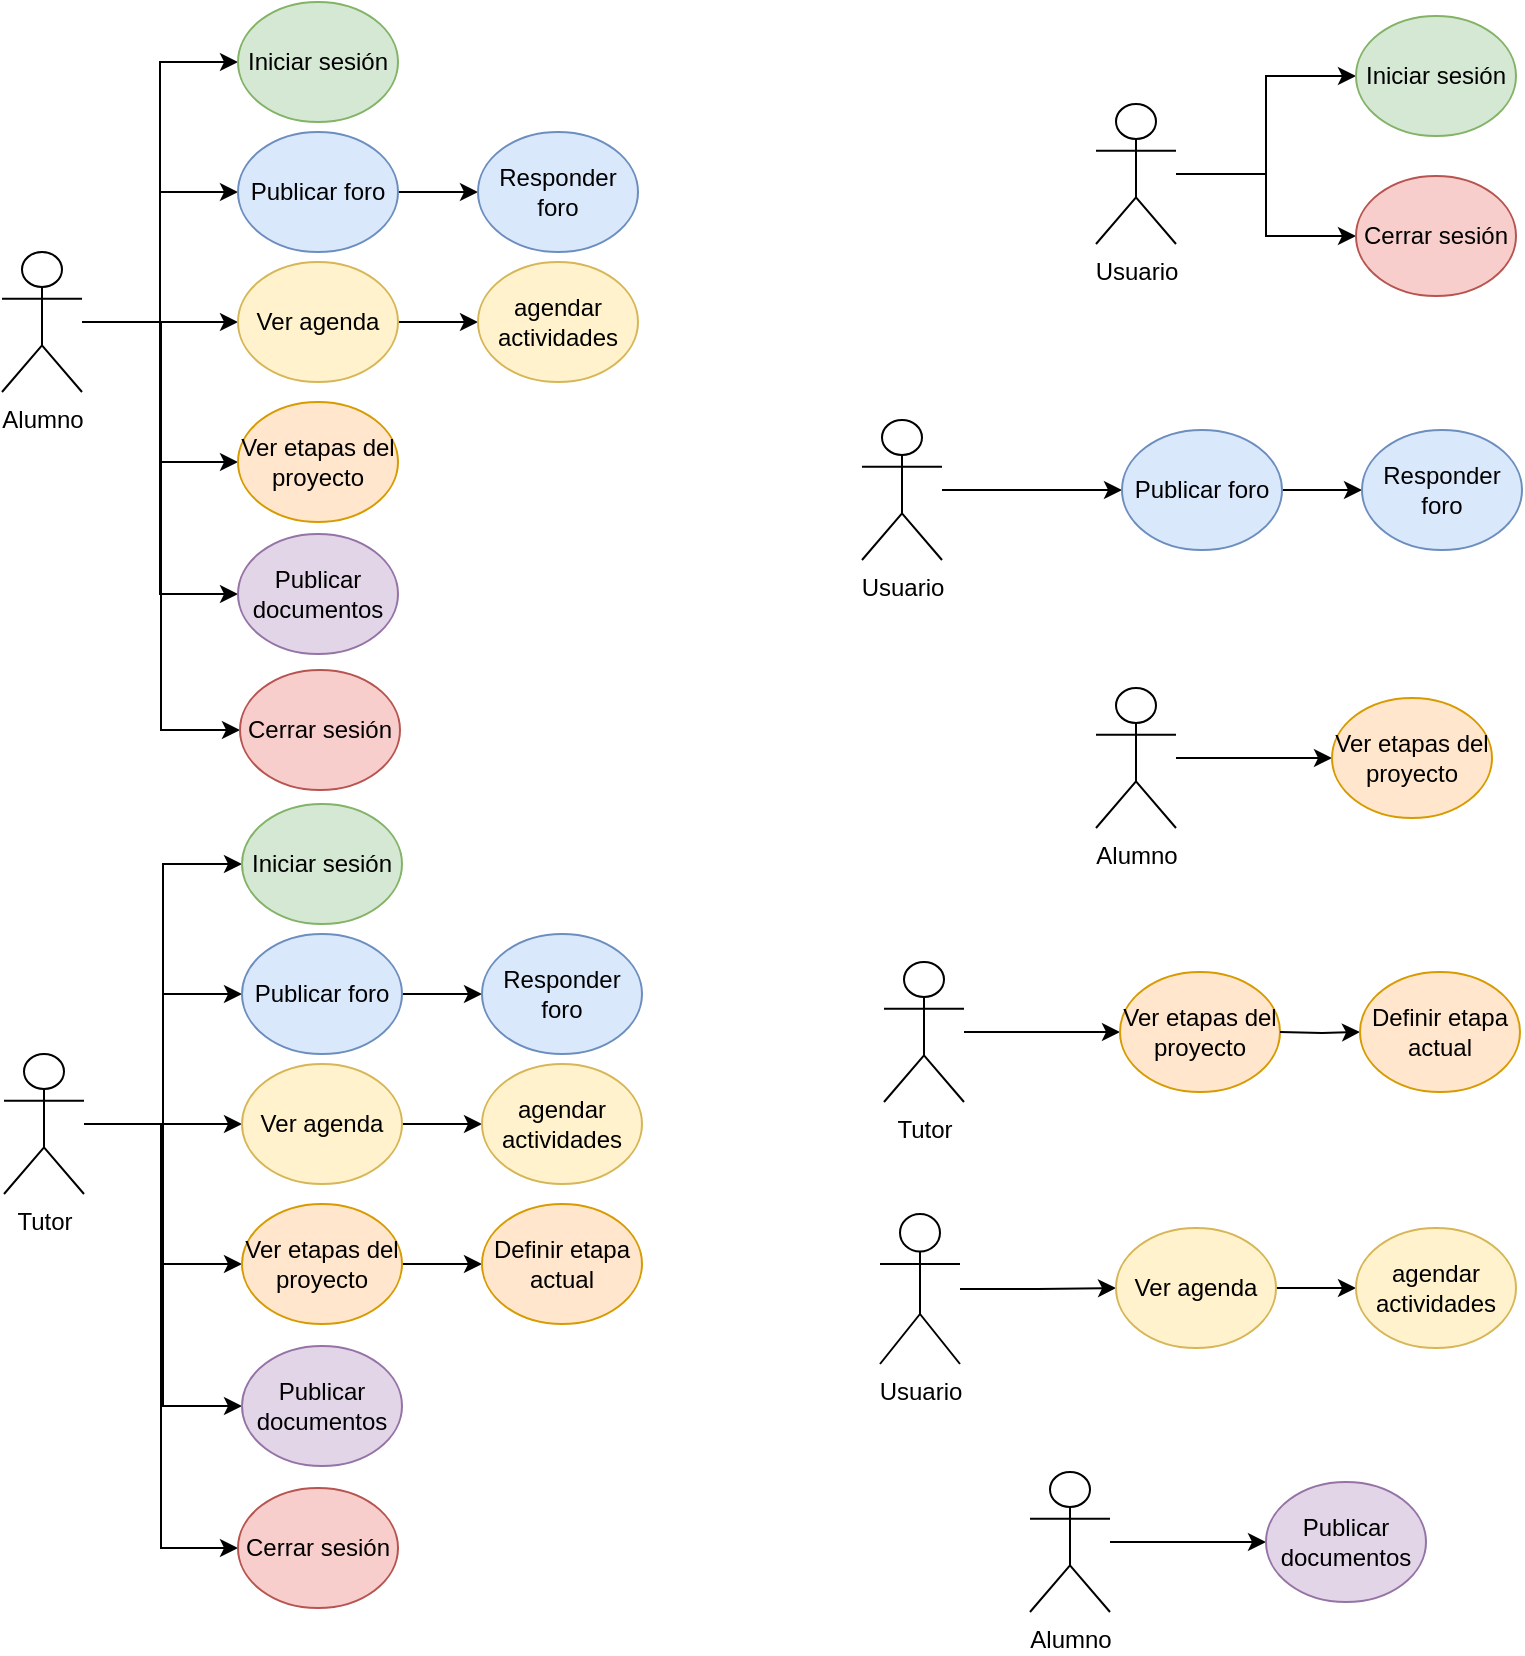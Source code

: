 <mxfile version="14.4.8" type="device"><diagram id="B-_sROIMYnT0Ooc_D8co" name="Page-1"><mxGraphModel dx="1043" dy="625" grid="0" gridSize="10" guides="1" tooltips="1" connect="1" arrows="1" fold="1" page="1" pageScale="1" pageWidth="827" pageHeight="1169" math="0" shadow="0"><root><mxCell id="0"/><mxCell id="1" parent="0"/><mxCell id="dQz4C1deJcLCULI4Vt3H-5" style="edgeStyle=orthogonalEdgeStyle;rounded=0;orthogonalLoop=1;jettySize=auto;html=1;entryX=0;entryY=0.5;entryDx=0;entryDy=0;" edge="1" parent="1" source="dQz4C1deJcLCULI4Vt3H-1" target="dQz4C1deJcLCULI4Vt3H-4"><mxGeometry relative="1" as="geometry"/></mxCell><mxCell id="dQz4C1deJcLCULI4Vt3H-14" style="edgeStyle=orthogonalEdgeStyle;rounded=0;orthogonalLoop=1;jettySize=auto;html=1;entryX=0;entryY=0.5;entryDx=0;entryDy=0;" edge="1" parent="1" source="dQz4C1deJcLCULI4Vt3H-1" target="dQz4C1deJcLCULI4Vt3H-12"><mxGeometry relative="1" as="geometry"/></mxCell><mxCell id="dQz4C1deJcLCULI4Vt3H-27" style="edgeStyle=orthogonalEdgeStyle;rounded=0;orthogonalLoop=1;jettySize=auto;html=1;entryX=0;entryY=0.5;entryDx=0;entryDy=0;" edge="1" parent="1" source="dQz4C1deJcLCULI4Vt3H-1" target="dQz4C1deJcLCULI4Vt3H-15"><mxGeometry relative="1" as="geometry"/></mxCell><mxCell id="dQz4C1deJcLCULI4Vt3H-28" style="edgeStyle=orthogonalEdgeStyle;rounded=0;orthogonalLoop=1;jettySize=auto;html=1;entryX=0;entryY=0.5;entryDx=0;entryDy=0;" edge="1" parent="1" source="dQz4C1deJcLCULI4Vt3H-1" target="dQz4C1deJcLCULI4Vt3H-22"><mxGeometry relative="1" as="geometry"/></mxCell><mxCell id="dQz4C1deJcLCULI4Vt3H-34" style="edgeStyle=orthogonalEdgeStyle;rounded=0;orthogonalLoop=1;jettySize=auto;html=1;entryX=0;entryY=0.5;entryDx=0;entryDy=0;" edge="1" parent="1" source="dQz4C1deJcLCULI4Vt3H-1" target="dQz4C1deJcLCULI4Vt3H-33"><mxGeometry relative="1" as="geometry"/></mxCell><mxCell id="dQz4C1deJcLCULI4Vt3H-116" style="edgeStyle=orthogonalEdgeStyle;rounded=0;orthogonalLoop=1;jettySize=auto;html=1;entryX=0;entryY=0.5;entryDx=0;entryDy=0;" edge="1" parent="1" source="dQz4C1deJcLCULI4Vt3H-1" target="dQz4C1deJcLCULI4Vt3H-115"><mxGeometry relative="1" as="geometry"/></mxCell><mxCell id="dQz4C1deJcLCULI4Vt3H-1" value="Alumno" style="shape=umlActor;verticalLabelPosition=bottom;verticalAlign=top;html=1;outlineConnect=0;" vertex="1" parent="1"><mxGeometry x="39" y="159" width="40" height="70" as="geometry"/></mxCell><mxCell id="dQz4C1deJcLCULI4Vt3H-6" style="edgeStyle=orthogonalEdgeStyle;rounded=0;orthogonalLoop=1;jettySize=auto;html=1;entryX=0;entryY=0.5;entryDx=0;entryDy=0;" edge="1" parent="1" source="dQz4C1deJcLCULI4Vt3H-2" target="dQz4C1deJcLCULI4Vt3H-3"><mxGeometry relative="1" as="geometry"/></mxCell><mxCell id="dQz4C1deJcLCULI4Vt3H-10" style="edgeStyle=orthogonalEdgeStyle;rounded=0;orthogonalLoop=1;jettySize=auto;html=1;entryX=0;entryY=0.5;entryDx=0;entryDy=0;" edge="1" parent="1" source="dQz4C1deJcLCULI4Vt3H-2" target="dQz4C1deJcLCULI4Vt3H-7"><mxGeometry relative="1" as="geometry"/></mxCell><mxCell id="dQz4C1deJcLCULI4Vt3H-29" style="edgeStyle=orthogonalEdgeStyle;rounded=0;orthogonalLoop=1;jettySize=auto;html=1;entryX=0;entryY=0.5;entryDx=0;entryDy=0;" edge="1" parent="1" source="dQz4C1deJcLCULI4Vt3H-2" target="dQz4C1deJcLCULI4Vt3H-19"><mxGeometry relative="1" as="geometry"/></mxCell><mxCell id="dQz4C1deJcLCULI4Vt3H-30" style="edgeStyle=orthogonalEdgeStyle;rounded=0;orthogonalLoop=1;jettySize=auto;html=1;entryX=0;entryY=0.5;entryDx=0;entryDy=0;" edge="1" parent="1" source="dQz4C1deJcLCULI4Vt3H-2" target="dQz4C1deJcLCULI4Vt3H-25"><mxGeometry relative="1" as="geometry"/></mxCell><mxCell id="dQz4C1deJcLCULI4Vt3H-32" style="edgeStyle=orthogonalEdgeStyle;rounded=0;orthogonalLoop=1;jettySize=auto;html=1;entryX=0;entryY=0.5;entryDx=0;entryDy=0;" edge="1" parent="1" source="dQz4C1deJcLCULI4Vt3H-2" target="dQz4C1deJcLCULI4Vt3H-31"><mxGeometry relative="1" as="geometry"/></mxCell><mxCell id="dQz4C1deJcLCULI4Vt3H-121" style="edgeStyle=orthogonalEdgeStyle;rounded=0;orthogonalLoop=1;jettySize=auto;html=1;entryX=0;entryY=0.5;entryDx=0;entryDy=0;" edge="1" parent="1" source="dQz4C1deJcLCULI4Vt3H-2" target="dQz4C1deJcLCULI4Vt3H-120"><mxGeometry relative="1" as="geometry"/></mxCell><mxCell id="dQz4C1deJcLCULI4Vt3H-2" value="Tutor" style="shape=umlActor;verticalLabelPosition=bottom;verticalAlign=top;html=1;outlineConnect=0;" vertex="1" parent="1"><mxGeometry x="40" y="560" width="40" height="70" as="geometry"/></mxCell><mxCell id="dQz4C1deJcLCULI4Vt3H-3" value="Iniciar sesión" style="ellipse;whiteSpace=wrap;html=1;fillColor=#d5e8d4;strokeColor=#82b366;" vertex="1" parent="1"><mxGeometry x="159" y="435" width="80" height="60" as="geometry"/></mxCell><mxCell id="dQz4C1deJcLCULI4Vt3H-4" value="Iniciar sesión" style="ellipse;whiteSpace=wrap;html=1;fillColor=#d5e8d4;strokeColor=#82b366;" vertex="1" parent="1"><mxGeometry x="157" y="34" width="80" height="60" as="geometry"/></mxCell><mxCell id="dQz4C1deJcLCULI4Vt3H-9" style="edgeStyle=orthogonalEdgeStyle;rounded=0;orthogonalLoop=1;jettySize=auto;html=1;exitX=1;exitY=0.5;exitDx=0;exitDy=0;entryX=0;entryY=0.5;entryDx=0;entryDy=0;" edge="1" parent="1" source="dQz4C1deJcLCULI4Vt3H-7" target="dQz4C1deJcLCULI4Vt3H-8"><mxGeometry relative="1" as="geometry"/></mxCell><mxCell id="dQz4C1deJcLCULI4Vt3H-7" value="Publicar foro" style="ellipse;whiteSpace=wrap;html=1;fillColor=#dae8fc;strokeColor=#6c8ebf;" vertex="1" parent="1"><mxGeometry x="159" y="500" width="80" height="60" as="geometry"/></mxCell><mxCell id="dQz4C1deJcLCULI4Vt3H-8" value="Responder foro" style="ellipse;whiteSpace=wrap;html=1;fillColor=#dae8fc;strokeColor=#6c8ebf;" vertex="1" parent="1"><mxGeometry x="279" y="500" width="80" height="60" as="geometry"/></mxCell><mxCell id="dQz4C1deJcLCULI4Vt3H-11" style="edgeStyle=orthogonalEdgeStyle;rounded=0;orthogonalLoop=1;jettySize=auto;html=1;exitX=1;exitY=0.5;exitDx=0;exitDy=0;entryX=0;entryY=0.5;entryDx=0;entryDy=0;" edge="1" parent="1" source="dQz4C1deJcLCULI4Vt3H-12" target="dQz4C1deJcLCULI4Vt3H-13"><mxGeometry relative="1" as="geometry"/></mxCell><mxCell id="dQz4C1deJcLCULI4Vt3H-12" value="Publicar foro" style="ellipse;whiteSpace=wrap;html=1;fillColor=#dae8fc;strokeColor=#6c8ebf;" vertex="1" parent="1"><mxGeometry x="157" y="99" width="80" height="60" as="geometry"/></mxCell><mxCell id="dQz4C1deJcLCULI4Vt3H-13" value="Responder foro" style="ellipse;whiteSpace=wrap;html=1;fillColor=#dae8fc;strokeColor=#6c8ebf;" vertex="1" parent="1"><mxGeometry x="277" y="99" width="80" height="60" as="geometry"/></mxCell><mxCell id="dQz4C1deJcLCULI4Vt3H-17" style="edgeStyle=orthogonalEdgeStyle;rounded=0;orthogonalLoop=1;jettySize=auto;html=1;exitX=1;exitY=0.5;exitDx=0;exitDy=0;entryX=0;entryY=0.5;entryDx=0;entryDy=0;" edge="1" parent="1" source="dQz4C1deJcLCULI4Vt3H-15" target="dQz4C1deJcLCULI4Vt3H-16"><mxGeometry relative="1" as="geometry"/></mxCell><mxCell id="dQz4C1deJcLCULI4Vt3H-15" value="Ver agenda" style="ellipse;whiteSpace=wrap;html=1;fillColor=#fff2cc;strokeColor=#d6b656;" vertex="1" parent="1"><mxGeometry x="157" y="164" width="80" height="60" as="geometry"/></mxCell><mxCell id="dQz4C1deJcLCULI4Vt3H-16" value="agendar actividades" style="ellipse;whiteSpace=wrap;html=1;fillColor=#fff2cc;strokeColor=#d6b656;" vertex="1" parent="1"><mxGeometry x="277" y="164" width="80" height="60" as="geometry"/></mxCell><mxCell id="dQz4C1deJcLCULI4Vt3H-18" style="edgeStyle=orthogonalEdgeStyle;rounded=0;orthogonalLoop=1;jettySize=auto;html=1;exitX=1;exitY=0.5;exitDx=0;exitDy=0;entryX=0;entryY=0.5;entryDx=0;entryDy=0;" edge="1" parent="1" source="dQz4C1deJcLCULI4Vt3H-19" target="dQz4C1deJcLCULI4Vt3H-20"><mxGeometry relative="1" as="geometry"/></mxCell><mxCell id="dQz4C1deJcLCULI4Vt3H-19" value="Ver agenda" style="ellipse;whiteSpace=wrap;html=1;fillColor=#fff2cc;strokeColor=#d6b656;" vertex="1" parent="1"><mxGeometry x="159" y="565" width="80" height="60" as="geometry"/></mxCell><mxCell id="dQz4C1deJcLCULI4Vt3H-20" value="agendar actividades" style="ellipse;whiteSpace=wrap;html=1;fillColor=#fff2cc;strokeColor=#d6b656;" vertex="1" parent="1"><mxGeometry x="279" y="565" width="80" height="60" as="geometry"/></mxCell><mxCell id="dQz4C1deJcLCULI4Vt3H-22" value="Ver etapas del proyecto" style="ellipse;whiteSpace=wrap;html=1;fillColor=#ffe6cc;strokeColor=#d79b00;" vertex="1" parent="1"><mxGeometry x="157" y="234" width="80" height="60" as="geometry"/></mxCell><mxCell id="dQz4C1deJcLCULI4Vt3H-24" style="edgeStyle=orthogonalEdgeStyle;rounded=0;orthogonalLoop=1;jettySize=auto;html=1;exitX=1;exitY=0.5;exitDx=0;exitDy=0;entryX=0;entryY=0.5;entryDx=0;entryDy=0;" edge="1" parent="1" source="dQz4C1deJcLCULI4Vt3H-25" target="dQz4C1deJcLCULI4Vt3H-26"><mxGeometry relative="1" as="geometry"/></mxCell><mxCell id="dQz4C1deJcLCULI4Vt3H-25" value="Ver etapas del proyecto" style="ellipse;whiteSpace=wrap;html=1;fillColor=#ffe6cc;strokeColor=#d79b00;" vertex="1" parent="1"><mxGeometry x="159" y="635" width="80" height="60" as="geometry"/></mxCell><mxCell id="dQz4C1deJcLCULI4Vt3H-26" value="Definir etapa actual" style="ellipse;whiteSpace=wrap;html=1;fillColor=#ffe6cc;strokeColor=#d79b00;" vertex="1" parent="1"><mxGeometry x="279" y="635" width="80" height="60" as="geometry"/></mxCell><mxCell id="dQz4C1deJcLCULI4Vt3H-31" value="Cerrar sesión" style="ellipse;whiteSpace=wrap;html=1;fillColor=#f8cecc;strokeColor=#b85450;" vertex="1" parent="1"><mxGeometry x="157" y="777" width="80" height="60" as="geometry"/></mxCell><mxCell id="dQz4C1deJcLCULI4Vt3H-33" value="Cerrar sesión" style="ellipse;whiteSpace=wrap;html=1;fillColor=#f8cecc;strokeColor=#b85450;" vertex="1" parent="1"><mxGeometry x="158" y="368" width="80" height="60" as="geometry"/></mxCell><mxCell id="dQz4C1deJcLCULI4Vt3H-35" style="edgeStyle=orthogonalEdgeStyle;rounded=0;orthogonalLoop=1;jettySize=auto;html=1;entryX=0;entryY=0.5;entryDx=0;entryDy=0;" edge="1" parent="1" source="dQz4C1deJcLCULI4Vt3H-40" target="dQz4C1deJcLCULI4Vt3H-41"><mxGeometry relative="1" as="geometry"/></mxCell><mxCell id="dQz4C1deJcLCULI4Vt3H-39" style="edgeStyle=orthogonalEdgeStyle;rounded=0;orthogonalLoop=1;jettySize=auto;html=1;entryX=0;entryY=0.5;entryDx=0;entryDy=0;" edge="1" parent="1" source="dQz4C1deJcLCULI4Vt3H-40" target="dQz4C1deJcLCULI4Vt3H-49"><mxGeometry relative="1" as="geometry"/></mxCell><mxCell id="dQz4C1deJcLCULI4Vt3H-40" value="Usuario" style="shape=umlActor;verticalLabelPosition=bottom;verticalAlign=top;html=1;outlineConnect=0;" vertex="1" parent="1"><mxGeometry x="586" y="85" width="40" height="70" as="geometry"/></mxCell><mxCell id="dQz4C1deJcLCULI4Vt3H-41" value="Iniciar sesión" style="ellipse;whiteSpace=wrap;html=1;fillColor=#d5e8d4;strokeColor=#82b366;" vertex="1" parent="1"><mxGeometry x="716" y="41" width="80" height="60" as="geometry"/></mxCell><mxCell id="dQz4C1deJcLCULI4Vt3H-49" value="Cerrar sesión" style="ellipse;whiteSpace=wrap;html=1;fillColor=#f8cecc;strokeColor=#b85450;" vertex="1" parent="1"><mxGeometry x="716" y="121" width="80" height="60" as="geometry"/></mxCell><mxCell id="dQz4C1deJcLCULI4Vt3H-51" style="edgeStyle=orthogonalEdgeStyle;rounded=0;orthogonalLoop=1;jettySize=auto;html=1;entryX=0;entryY=0.5;entryDx=0;entryDy=0;" edge="1" parent="1" source="dQz4C1deJcLCULI4Vt3H-55" target="dQz4C1deJcLCULI4Vt3H-58"><mxGeometry relative="1" as="geometry"/></mxCell><mxCell id="dQz4C1deJcLCULI4Vt3H-55" value="Usuario" style="shape=umlActor;verticalLabelPosition=bottom;verticalAlign=top;html=1;outlineConnect=0;" vertex="1" parent="1"><mxGeometry x="469" y="243" width="40" height="70" as="geometry"/></mxCell><mxCell id="dQz4C1deJcLCULI4Vt3H-57" style="edgeStyle=orthogonalEdgeStyle;rounded=0;orthogonalLoop=1;jettySize=auto;html=1;exitX=1;exitY=0.5;exitDx=0;exitDy=0;entryX=0;entryY=0.5;entryDx=0;entryDy=0;" edge="1" parent="1" source="dQz4C1deJcLCULI4Vt3H-58" target="dQz4C1deJcLCULI4Vt3H-59"><mxGeometry relative="1" as="geometry"/></mxCell><mxCell id="dQz4C1deJcLCULI4Vt3H-58" value="Publicar foro" style="ellipse;whiteSpace=wrap;html=1;fillColor=#dae8fc;strokeColor=#6c8ebf;" vertex="1" parent="1"><mxGeometry x="599" y="248" width="80" height="60" as="geometry"/></mxCell><mxCell id="dQz4C1deJcLCULI4Vt3H-59" value="Responder foro" style="ellipse;whiteSpace=wrap;html=1;fillColor=#dae8fc;strokeColor=#6c8ebf;" vertex="1" parent="1"><mxGeometry x="719" y="248" width="80" height="60" as="geometry"/></mxCell><mxCell id="dQz4C1deJcLCULI4Vt3H-68" style="edgeStyle=orthogonalEdgeStyle;rounded=0;orthogonalLoop=1;jettySize=auto;html=1;entryX=0;entryY=0.5;entryDx=0;entryDy=0;" edge="1" parent="1" source="dQz4C1deJcLCULI4Vt3H-70" target="dQz4C1deJcLCULI4Vt3H-78"><mxGeometry relative="1" as="geometry"/></mxCell><mxCell id="dQz4C1deJcLCULI4Vt3H-70" value="Alumno" style="shape=umlActor;verticalLabelPosition=bottom;verticalAlign=top;html=1;outlineConnect=0;" vertex="1" parent="1"><mxGeometry x="586" y="377" width="40" height="70" as="geometry"/></mxCell><mxCell id="dQz4C1deJcLCULI4Vt3H-78" value="Ver etapas del proyecto" style="ellipse;whiteSpace=wrap;html=1;fillColor=#ffe6cc;strokeColor=#d79b00;" vertex="1" parent="1"><mxGeometry x="704" y="382" width="80" height="60" as="geometry"/></mxCell><mxCell id="dQz4C1deJcLCULI4Vt3H-82" style="edgeStyle=orthogonalEdgeStyle;rounded=0;orthogonalLoop=1;jettySize=auto;html=1;entryX=0;entryY=0.5;entryDx=0;entryDy=0;" edge="1" parent="1" source="dQz4C1deJcLCULI4Vt3H-85" target="dQz4C1deJcLCULI4Vt3H-91"><mxGeometry relative="1" as="geometry"/></mxCell><mxCell id="dQz4C1deJcLCULI4Vt3H-85" value="Usuario" style="shape=umlActor;verticalLabelPosition=bottom;verticalAlign=top;html=1;outlineConnect=0;" vertex="1" parent="1"><mxGeometry x="478" y="640" width="40" height="75" as="geometry"/></mxCell><mxCell id="dQz4C1deJcLCULI4Vt3H-90" style="edgeStyle=orthogonalEdgeStyle;rounded=0;orthogonalLoop=1;jettySize=auto;html=1;exitX=1;exitY=0.5;exitDx=0;exitDy=0;entryX=0;entryY=0.5;entryDx=0;entryDy=0;" edge="1" parent="1" source="dQz4C1deJcLCULI4Vt3H-91" target="dQz4C1deJcLCULI4Vt3H-92"><mxGeometry relative="1" as="geometry"/></mxCell><mxCell id="dQz4C1deJcLCULI4Vt3H-91" value="Ver agenda" style="ellipse;whiteSpace=wrap;html=1;fillColor=#fff2cc;strokeColor=#d6b656;" vertex="1" parent="1"><mxGeometry x="596" y="647" width="80" height="60" as="geometry"/></mxCell><mxCell id="dQz4C1deJcLCULI4Vt3H-92" value="agendar actividades" style="ellipse;whiteSpace=wrap;html=1;fillColor=#fff2cc;strokeColor=#d6b656;" vertex="1" parent="1"><mxGeometry x="716" y="647" width="80" height="60" as="geometry"/></mxCell><mxCell id="dQz4C1deJcLCULI4Vt3H-105" style="edgeStyle=orthogonalEdgeStyle;rounded=0;orthogonalLoop=1;jettySize=auto;html=1;entryX=0;entryY=0.5;entryDx=0;entryDy=0;" edge="1" parent="1" source="dQz4C1deJcLCULI4Vt3H-106" target="dQz4C1deJcLCULI4Vt3H-107"><mxGeometry relative="1" as="geometry"/></mxCell><mxCell id="dQz4C1deJcLCULI4Vt3H-106" value="Tutor" style="shape=umlActor;verticalLabelPosition=bottom;verticalAlign=top;html=1;outlineConnect=0;" vertex="1" parent="1"><mxGeometry x="480" y="514" width="40" height="70" as="geometry"/></mxCell><mxCell id="dQz4C1deJcLCULI4Vt3H-107" value="Ver etapas del proyecto" style="ellipse;whiteSpace=wrap;html=1;fillColor=#ffe6cc;strokeColor=#d79b00;" vertex="1" parent="1"><mxGeometry x="598" y="519" width="80" height="60" as="geometry"/></mxCell><mxCell id="dQz4C1deJcLCULI4Vt3H-113" style="edgeStyle=orthogonalEdgeStyle;rounded=0;orthogonalLoop=1;jettySize=auto;html=1;exitX=1;exitY=0.5;exitDx=0;exitDy=0;entryX=0;entryY=0.5;entryDx=0;entryDy=0;" edge="1" parent="1" target="dQz4C1deJcLCULI4Vt3H-114"><mxGeometry relative="1" as="geometry"><mxPoint x="678" y="549" as="sourcePoint"/></mxGeometry></mxCell><mxCell id="dQz4C1deJcLCULI4Vt3H-114" value="Definir etapa actual" style="ellipse;whiteSpace=wrap;html=1;fillColor=#ffe6cc;strokeColor=#d79b00;" vertex="1" parent="1"><mxGeometry x="718" y="519" width="80" height="60" as="geometry"/></mxCell><mxCell id="dQz4C1deJcLCULI4Vt3H-115" value="Publicar documentos" style="ellipse;whiteSpace=wrap;html=1;fillColor=#e1d5e7;strokeColor=#9673a6;" vertex="1" parent="1"><mxGeometry x="157" y="300" width="80" height="60" as="geometry"/></mxCell><mxCell id="dQz4C1deJcLCULI4Vt3H-117" style="edgeStyle=orthogonalEdgeStyle;rounded=0;orthogonalLoop=1;jettySize=auto;html=1;entryX=0;entryY=0.5;entryDx=0;entryDy=0;" edge="1" parent="1" source="dQz4C1deJcLCULI4Vt3H-118" target="dQz4C1deJcLCULI4Vt3H-119"><mxGeometry relative="1" as="geometry"/></mxCell><mxCell id="dQz4C1deJcLCULI4Vt3H-118" value="Alumno" style="shape=umlActor;verticalLabelPosition=bottom;verticalAlign=top;html=1;outlineConnect=0;" vertex="1" parent="1"><mxGeometry x="553" y="769" width="40" height="70" as="geometry"/></mxCell><mxCell id="dQz4C1deJcLCULI4Vt3H-119" value="Publicar documentos" style="ellipse;whiteSpace=wrap;html=1;fillColor=#e1d5e7;strokeColor=#9673a6;" vertex="1" parent="1"><mxGeometry x="671" y="774" width="80" height="60" as="geometry"/></mxCell><mxCell id="dQz4C1deJcLCULI4Vt3H-120" value="Publicar documentos" style="ellipse;whiteSpace=wrap;html=1;fillColor=#e1d5e7;strokeColor=#9673a6;" vertex="1" parent="1"><mxGeometry x="159" y="706" width="80" height="60" as="geometry"/></mxCell></root></mxGraphModel></diagram></mxfile>